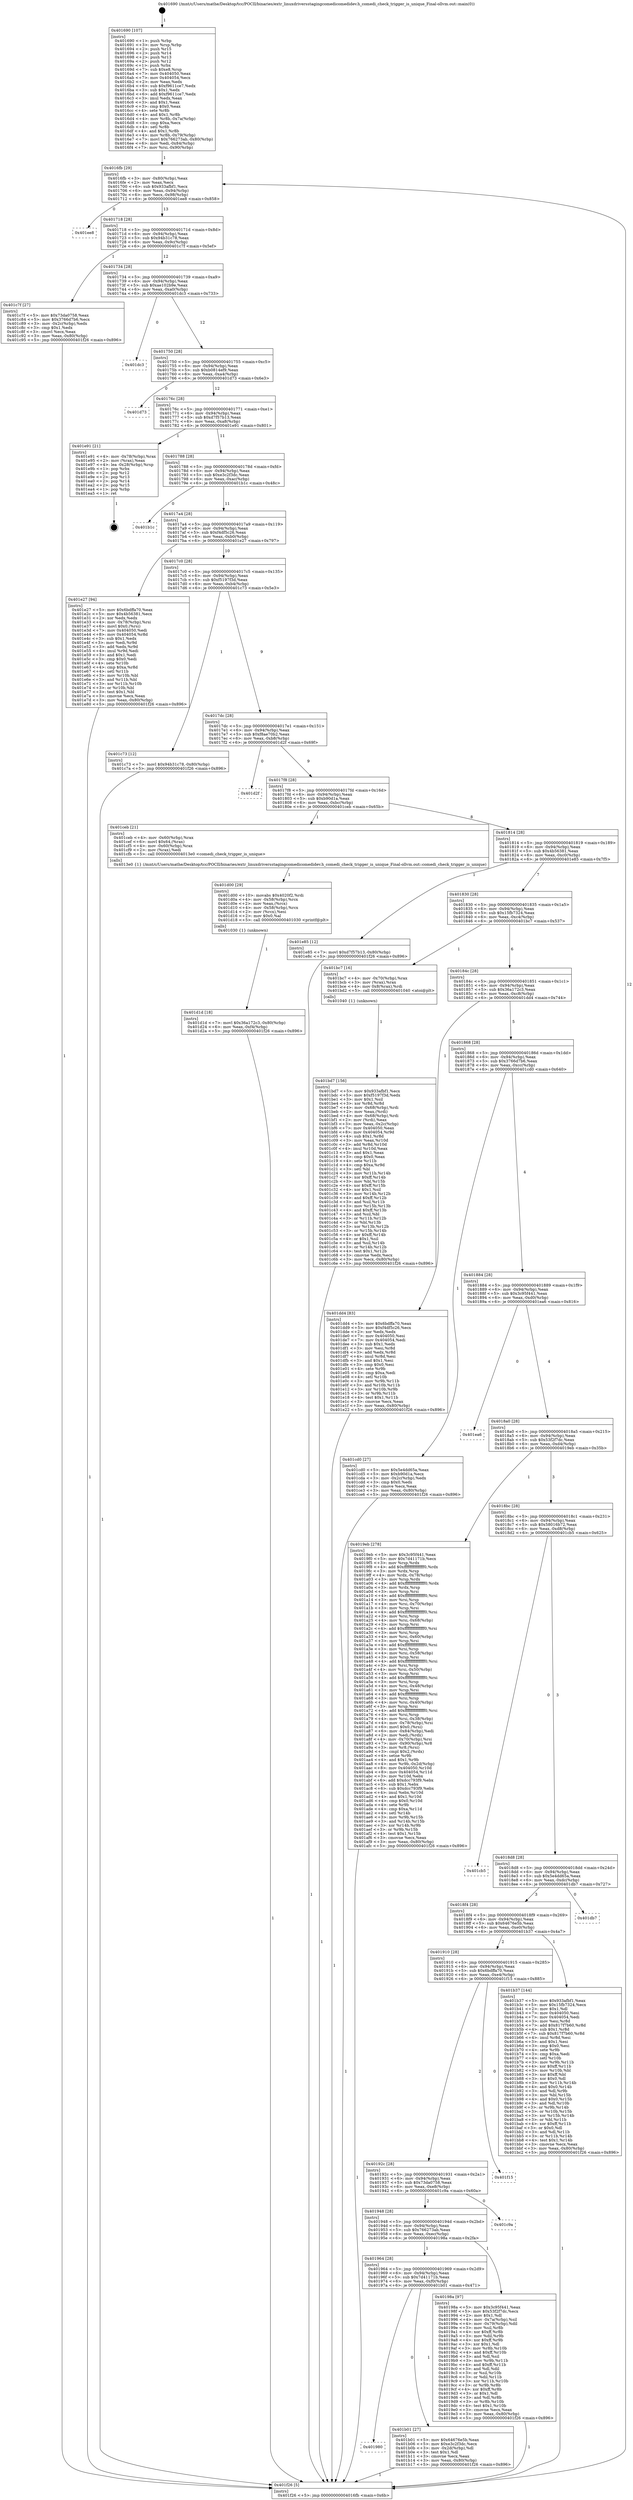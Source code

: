 digraph "0x401690" {
  label = "0x401690 (/mnt/c/Users/mathe/Desktop/tcc/POCII/binaries/extr_linuxdriversstagingcomedicomedidev.h_comedi_check_trigger_is_unique_Final-ollvm.out::main(0))"
  labelloc = "t"
  node[shape=record]

  Entry [label="",width=0.3,height=0.3,shape=circle,fillcolor=black,style=filled]
  "0x4016fb" [label="{
     0x4016fb [29]\l
     | [instrs]\l
     &nbsp;&nbsp;0x4016fb \<+3\>: mov -0x80(%rbp),%eax\l
     &nbsp;&nbsp;0x4016fe \<+2\>: mov %eax,%ecx\l
     &nbsp;&nbsp;0x401700 \<+6\>: sub $0x933afbf1,%ecx\l
     &nbsp;&nbsp;0x401706 \<+6\>: mov %eax,-0x94(%rbp)\l
     &nbsp;&nbsp;0x40170c \<+6\>: mov %ecx,-0x98(%rbp)\l
     &nbsp;&nbsp;0x401712 \<+6\>: je 0000000000401ee8 \<main+0x858\>\l
  }"]
  "0x401ee8" [label="{
     0x401ee8\l
  }", style=dashed]
  "0x401718" [label="{
     0x401718 [28]\l
     | [instrs]\l
     &nbsp;&nbsp;0x401718 \<+5\>: jmp 000000000040171d \<main+0x8d\>\l
     &nbsp;&nbsp;0x40171d \<+6\>: mov -0x94(%rbp),%eax\l
     &nbsp;&nbsp;0x401723 \<+5\>: sub $0x94b31c78,%eax\l
     &nbsp;&nbsp;0x401728 \<+6\>: mov %eax,-0x9c(%rbp)\l
     &nbsp;&nbsp;0x40172e \<+6\>: je 0000000000401c7f \<main+0x5ef\>\l
  }"]
  Exit [label="",width=0.3,height=0.3,shape=circle,fillcolor=black,style=filled,peripheries=2]
  "0x401c7f" [label="{
     0x401c7f [27]\l
     | [instrs]\l
     &nbsp;&nbsp;0x401c7f \<+5\>: mov $0x73da0758,%eax\l
     &nbsp;&nbsp;0x401c84 \<+5\>: mov $0x3766d7b6,%ecx\l
     &nbsp;&nbsp;0x401c89 \<+3\>: mov -0x2c(%rbp),%edx\l
     &nbsp;&nbsp;0x401c8c \<+3\>: cmp $0x1,%edx\l
     &nbsp;&nbsp;0x401c8f \<+3\>: cmovl %ecx,%eax\l
     &nbsp;&nbsp;0x401c92 \<+3\>: mov %eax,-0x80(%rbp)\l
     &nbsp;&nbsp;0x401c95 \<+5\>: jmp 0000000000401f26 \<main+0x896\>\l
  }"]
  "0x401734" [label="{
     0x401734 [28]\l
     | [instrs]\l
     &nbsp;&nbsp;0x401734 \<+5\>: jmp 0000000000401739 \<main+0xa9\>\l
     &nbsp;&nbsp;0x401739 \<+6\>: mov -0x94(%rbp),%eax\l
     &nbsp;&nbsp;0x40173f \<+5\>: sub $0xae102b9e,%eax\l
     &nbsp;&nbsp;0x401744 \<+6\>: mov %eax,-0xa0(%rbp)\l
     &nbsp;&nbsp;0x40174a \<+6\>: je 0000000000401dc3 \<main+0x733\>\l
  }"]
  "0x401d1d" [label="{
     0x401d1d [18]\l
     | [instrs]\l
     &nbsp;&nbsp;0x401d1d \<+7\>: movl $0x36a172c3,-0x80(%rbp)\l
     &nbsp;&nbsp;0x401d24 \<+6\>: mov %eax,-0xf4(%rbp)\l
     &nbsp;&nbsp;0x401d2a \<+5\>: jmp 0000000000401f26 \<main+0x896\>\l
  }"]
  "0x401dc3" [label="{
     0x401dc3\l
  }", style=dashed]
  "0x401750" [label="{
     0x401750 [28]\l
     | [instrs]\l
     &nbsp;&nbsp;0x401750 \<+5\>: jmp 0000000000401755 \<main+0xc5\>\l
     &nbsp;&nbsp;0x401755 \<+6\>: mov -0x94(%rbp),%eax\l
     &nbsp;&nbsp;0x40175b \<+5\>: sub $0xb0814ef9,%eax\l
     &nbsp;&nbsp;0x401760 \<+6\>: mov %eax,-0xa4(%rbp)\l
     &nbsp;&nbsp;0x401766 \<+6\>: je 0000000000401d73 \<main+0x6e3\>\l
  }"]
  "0x401d00" [label="{
     0x401d00 [29]\l
     | [instrs]\l
     &nbsp;&nbsp;0x401d00 \<+10\>: movabs $0x4020f2,%rdi\l
     &nbsp;&nbsp;0x401d0a \<+4\>: mov -0x58(%rbp),%rcx\l
     &nbsp;&nbsp;0x401d0e \<+2\>: mov %eax,(%rcx)\l
     &nbsp;&nbsp;0x401d10 \<+4\>: mov -0x58(%rbp),%rcx\l
     &nbsp;&nbsp;0x401d14 \<+2\>: mov (%rcx),%esi\l
     &nbsp;&nbsp;0x401d16 \<+2\>: mov $0x0,%al\l
     &nbsp;&nbsp;0x401d18 \<+5\>: call 0000000000401030 \<printf@plt\>\l
     | [calls]\l
     &nbsp;&nbsp;0x401030 \{1\} (unknown)\l
  }"]
  "0x401d73" [label="{
     0x401d73\l
  }", style=dashed]
  "0x40176c" [label="{
     0x40176c [28]\l
     | [instrs]\l
     &nbsp;&nbsp;0x40176c \<+5\>: jmp 0000000000401771 \<main+0xe1\>\l
     &nbsp;&nbsp;0x401771 \<+6\>: mov -0x94(%rbp),%eax\l
     &nbsp;&nbsp;0x401777 \<+5\>: sub $0xd7f57b13,%eax\l
     &nbsp;&nbsp;0x40177c \<+6\>: mov %eax,-0xa8(%rbp)\l
     &nbsp;&nbsp;0x401782 \<+6\>: je 0000000000401e91 \<main+0x801\>\l
  }"]
  "0x401bd7" [label="{
     0x401bd7 [156]\l
     | [instrs]\l
     &nbsp;&nbsp;0x401bd7 \<+5\>: mov $0x933afbf1,%ecx\l
     &nbsp;&nbsp;0x401bdc \<+5\>: mov $0xf5197f3d,%edx\l
     &nbsp;&nbsp;0x401be1 \<+3\>: mov $0x1,%sil\l
     &nbsp;&nbsp;0x401be4 \<+3\>: xor %r8d,%r8d\l
     &nbsp;&nbsp;0x401be7 \<+4\>: mov -0x68(%rbp),%rdi\l
     &nbsp;&nbsp;0x401beb \<+2\>: mov %eax,(%rdi)\l
     &nbsp;&nbsp;0x401bed \<+4\>: mov -0x68(%rbp),%rdi\l
     &nbsp;&nbsp;0x401bf1 \<+2\>: mov (%rdi),%eax\l
     &nbsp;&nbsp;0x401bf3 \<+3\>: mov %eax,-0x2c(%rbp)\l
     &nbsp;&nbsp;0x401bf6 \<+7\>: mov 0x404050,%eax\l
     &nbsp;&nbsp;0x401bfd \<+8\>: mov 0x404054,%r9d\l
     &nbsp;&nbsp;0x401c05 \<+4\>: sub $0x1,%r8d\l
     &nbsp;&nbsp;0x401c09 \<+3\>: mov %eax,%r10d\l
     &nbsp;&nbsp;0x401c0c \<+3\>: add %r8d,%r10d\l
     &nbsp;&nbsp;0x401c0f \<+4\>: imul %r10d,%eax\l
     &nbsp;&nbsp;0x401c13 \<+3\>: and $0x1,%eax\l
     &nbsp;&nbsp;0x401c16 \<+3\>: cmp $0x0,%eax\l
     &nbsp;&nbsp;0x401c19 \<+4\>: sete %r11b\l
     &nbsp;&nbsp;0x401c1d \<+4\>: cmp $0xa,%r9d\l
     &nbsp;&nbsp;0x401c21 \<+3\>: setl %bl\l
     &nbsp;&nbsp;0x401c24 \<+3\>: mov %r11b,%r14b\l
     &nbsp;&nbsp;0x401c27 \<+4\>: xor $0xff,%r14b\l
     &nbsp;&nbsp;0x401c2b \<+3\>: mov %bl,%r15b\l
     &nbsp;&nbsp;0x401c2e \<+4\>: xor $0xff,%r15b\l
     &nbsp;&nbsp;0x401c32 \<+4\>: xor $0x1,%sil\l
     &nbsp;&nbsp;0x401c36 \<+3\>: mov %r14b,%r12b\l
     &nbsp;&nbsp;0x401c39 \<+4\>: and $0xff,%r12b\l
     &nbsp;&nbsp;0x401c3d \<+3\>: and %sil,%r11b\l
     &nbsp;&nbsp;0x401c40 \<+3\>: mov %r15b,%r13b\l
     &nbsp;&nbsp;0x401c43 \<+4\>: and $0xff,%r13b\l
     &nbsp;&nbsp;0x401c47 \<+3\>: and %sil,%bl\l
     &nbsp;&nbsp;0x401c4a \<+3\>: or %r11b,%r12b\l
     &nbsp;&nbsp;0x401c4d \<+3\>: or %bl,%r13b\l
     &nbsp;&nbsp;0x401c50 \<+3\>: xor %r13b,%r12b\l
     &nbsp;&nbsp;0x401c53 \<+3\>: or %r15b,%r14b\l
     &nbsp;&nbsp;0x401c56 \<+4\>: xor $0xff,%r14b\l
     &nbsp;&nbsp;0x401c5a \<+4\>: or $0x1,%sil\l
     &nbsp;&nbsp;0x401c5e \<+3\>: and %sil,%r14b\l
     &nbsp;&nbsp;0x401c61 \<+3\>: or %r14b,%r12b\l
     &nbsp;&nbsp;0x401c64 \<+4\>: test $0x1,%r12b\l
     &nbsp;&nbsp;0x401c68 \<+3\>: cmovne %edx,%ecx\l
     &nbsp;&nbsp;0x401c6b \<+3\>: mov %ecx,-0x80(%rbp)\l
     &nbsp;&nbsp;0x401c6e \<+5\>: jmp 0000000000401f26 \<main+0x896\>\l
  }"]
  "0x401e91" [label="{
     0x401e91 [21]\l
     | [instrs]\l
     &nbsp;&nbsp;0x401e91 \<+4\>: mov -0x78(%rbp),%rax\l
     &nbsp;&nbsp;0x401e95 \<+2\>: mov (%rax),%eax\l
     &nbsp;&nbsp;0x401e97 \<+4\>: lea -0x28(%rbp),%rsp\l
     &nbsp;&nbsp;0x401e9b \<+1\>: pop %rbx\l
     &nbsp;&nbsp;0x401e9c \<+2\>: pop %r12\l
     &nbsp;&nbsp;0x401e9e \<+2\>: pop %r13\l
     &nbsp;&nbsp;0x401ea0 \<+2\>: pop %r14\l
     &nbsp;&nbsp;0x401ea2 \<+2\>: pop %r15\l
     &nbsp;&nbsp;0x401ea4 \<+1\>: pop %rbp\l
     &nbsp;&nbsp;0x401ea5 \<+1\>: ret\l
  }"]
  "0x401788" [label="{
     0x401788 [28]\l
     | [instrs]\l
     &nbsp;&nbsp;0x401788 \<+5\>: jmp 000000000040178d \<main+0xfd\>\l
     &nbsp;&nbsp;0x40178d \<+6\>: mov -0x94(%rbp),%eax\l
     &nbsp;&nbsp;0x401793 \<+5\>: sub $0xe3c2f3dc,%eax\l
     &nbsp;&nbsp;0x401798 \<+6\>: mov %eax,-0xac(%rbp)\l
     &nbsp;&nbsp;0x40179e \<+6\>: je 0000000000401b1c \<main+0x48c\>\l
  }"]
  "0x401980" [label="{
     0x401980\l
  }", style=dashed]
  "0x401b1c" [label="{
     0x401b1c\l
  }", style=dashed]
  "0x4017a4" [label="{
     0x4017a4 [28]\l
     | [instrs]\l
     &nbsp;&nbsp;0x4017a4 \<+5\>: jmp 00000000004017a9 \<main+0x119\>\l
     &nbsp;&nbsp;0x4017a9 \<+6\>: mov -0x94(%rbp),%eax\l
     &nbsp;&nbsp;0x4017af \<+5\>: sub $0xf4df5c26,%eax\l
     &nbsp;&nbsp;0x4017b4 \<+6\>: mov %eax,-0xb0(%rbp)\l
     &nbsp;&nbsp;0x4017ba \<+6\>: je 0000000000401e27 \<main+0x797\>\l
  }"]
  "0x401b01" [label="{
     0x401b01 [27]\l
     | [instrs]\l
     &nbsp;&nbsp;0x401b01 \<+5\>: mov $0x64676e5b,%eax\l
     &nbsp;&nbsp;0x401b06 \<+5\>: mov $0xe3c2f3dc,%ecx\l
     &nbsp;&nbsp;0x401b0b \<+3\>: mov -0x2d(%rbp),%dl\l
     &nbsp;&nbsp;0x401b0e \<+3\>: test $0x1,%dl\l
     &nbsp;&nbsp;0x401b11 \<+3\>: cmovne %ecx,%eax\l
     &nbsp;&nbsp;0x401b14 \<+3\>: mov %eax,-0x80(%rbp)\l
     &nbsp;&nbsp;0x401b17 \<+5\>: jmp 0000000000401f26 \<main+0x896\>\l
  }"]
  "0x401e27" [label="{
     0x401e27 [94]\l
     | [instrs]\l
     &nbsp;&nbsp;0x401e27 \<+5\>: mov $0x6bdffa70,%eax\l
     &nbsp;&nbsp;0x401e2c \<+5\>: mov $0x4b56381,%ecx\l
     &nbsp;&nbsp;0x401e31 \<+2\>: xor %edx,%edx\l
     &nbsp;&nbsp;0x401e33 \<+4\>: mov -0x78(%rbp),%rsi\l
     &nbsp;&nbsp;0x401e37 \<+6\>: movl $0x0,(%rsi)\l
     &nbsp;&nbsp;0x401e3d \<+7\>: mov 0x404050,%edi\l
     &nbsp;&nbsp;0x401e44 \<+8\>: mov 0x404054,%r8d\l
     &nbsp;&nbsp;0x401e4c \<+3\>: sub $0x1,%edx\l
     &nbsp;&nbsp;0x401e4f \<+3\>: mov %edi,%r9d\l
     &nbsp;&nbsp;0x401e52 \<+3\>: add %edx,%r9d\l
     &nbsp;&nbsp;0x401e55 \<+4\>: imul %r9d,%edi\l
     &nbsp;&nbsp;0x401e59 \<+3\>: and $0x1,%edi\l
     &nbsp;&nbsp;0x401e5c \<+3\>: cmp $0x0,%edi\l
     &nbsp;&nbsp;0x401e5f \<+4\>: sete %r10b\l
     &nbsp;&nbsp;0x401e63 \<+4\>: cmp $0xa,%r8d\l
     &nbsp;&nbsp;0x401e67 \<+4\>: setl %r11b\l
     &nbsp;&nbsp;0x401e6b \<+3\>: mov %r10b,%bl\l
     &nbsp;&nbsp;0x401e6e \<+3\>: and %r11b,%bl\l
     &nbsp;&nbsp;0x401e71 \<+3\>: xor %r11b,%r10b\l
     &nbsp;&nbsp;0x401e74 \<+3\>: or %r10b,%bl\l
     &nbsp;&nbsp;0x401e77 \<+3\>: test $0x1,%bl\l
     &nbsp;&nbsp;0x401e7a \<+3\>: cmovne %ecx,%eax\l
     &nbsp;&nbsp;0x401e7d \<+3\>: mov %eax,-0x80(%rbp)\l
     &nbsp;&nbsp;0x401e80 \<+5\>: jmp 0000000000401f26 \<main+0x896\>\l
  }"]
  "0x4017c0" [label="{
     0x4017c0 [28]\l
     | [instrs]\l
     &nbsp;&nbsp;0x4017c0 \<+5\>: jmp 00000000004017c5 \<main+0x135\>\l
     &nbsp;&nbsp;0x4017c5 \<+6\>: mov -0x94(%rbp),%eax\l
     &nbsp;&nbsp;0x4017cb \<+5\>: sub $0xf5197f3d,%eax\l
     &nbsp;&nbsp;0x4017d0 \<+6\>: mov %eax,-0xb4(%rbp)\l
     &nbsp;&nbsp;0x4017d6 \<+6\>: je 0000000000401c73 \<main+0x5e3\>\l
  }"]
  "0x401690" [label="{
     0x401690 [107]\l
     | [instrs]\l
     &nbsp;&nbsp;0x401690 \<+1\>: push %rbp\l
     &nbsp;&nbsp;0x401691 \<+3\>: mov %rsp,%rbp\l
     &nbsp;&nbsp;0x401694 \<+2\>: push %r15\l
     &nbsp;&nbsp;0x401696 \<+2\>: push %r14\l
     &nbsp;&nbsp;0x401698 \<+2\>: push %r13\l
     &nbsp;&nbsp;0x40169a \<+2\>: push %r12\l
     &nbsp;&nbsp;0x40169c \<+1\>: push %rbx\l
     &nbsp;&nbsp;0x40169d \<+7\>: sub $0xe8,%rsp\l
     &nbsp;&nbsp;0x4016a4 \<+7\>: mov 0x404050,%eax\l
     &nbsp;&nbsp;0x4016ab \<+7\>: mov 0x404054,%ecx\l
     &nbsp;&nbsp;0x4016b2 \<+2\>: mov %eax,%edx\l
     &nbsp;&nbsp;0x4016b4 \<+6\>: sub $0xf9611ce7,%edx\l
     &nbsp;&nbsp;0x4016ba \<+3\>: sub $0x1,%edx\l
     &nbsp;&nbsp;0x4016bd \<+6\>: add $0xf9611ce7,%edx\l
     &nbsp;&nbsp;0x4016c3 \<+3\>: imul %edx,%eax\l
     &nbsp;&nbsp;0x4016c6 \<+3\>: and $0x1,%eax\l
     &nbsp;&nbsp;0x4016c9 \<+3\>: cmp $0x0,%eax\l
     &nbsp;&nbsp;0x4016cc \<+4\>: sete %r8b\l
     &nbsp;&nbsp;0x4016d0 \<+4\>: and $0x1,%r8b\l
     &nbsp;&nbsp;0x4016d4 \<+4\>: mov %r8b,-0x7a(%rbp)\l
     &nbsp;&nbsp;0x4016d8 \<+3\>: cmp $0xa,%ecx\l
     &nbsp;&nbsp;0x4016db \<+4\>: setl %r8b\l
     &nbsp;&nbsp;0x4016df \<+4\>: and $0x1,%r8b\l
     &nbsp;&nbsp;0x4016e3 \<+4\>: mov %r8b,-0x79(%rbp)\l
     &nbsp;&nbsp;0x4016e7 \<+7\>: movl $0x766273ab,-0x80(%rbp)\l
     &nbsp;&nbsp;0x4016ee \<+6\>: mov %edi,-0x84(%rbp)\l
     &nbsp;&nbsp;0x4016f4 \<+7\>: mov %rsi,-0x90(%rbp)\l
  }"]
  "0x401c73" [label="{
     0x401c73 [12]\l
     | [instrs]\l
     &nbsp;&nbsp;0x401c73 \<+7\>: movl $0x94b31c78,-0x80(%rbp)\l
     &nbsp;&nbsp;0x401c7a \<+5\>: jmp 0000000000401f26 \<main+0x896\>\l
  }"]
  "0x4017dc" [label="{
     0x4017dc [28]\l
     | [instrs]\l
     &nbsp;&nbsp;0x4017dc \<+5\>: jmp 00000000004017e1 \<main+0x151\>\l
     &nbsp;&nbsp;0x4017e1 \<+6\>: mov -0x94(%rbp),%eax\l
     &nbsp;&nbsp;0x4017e7 \<+5\>: sub $0xf8ae70b2,%eax\l
     &nbsp;&nbsp;0x4017ec \<+6\>: mov %eax,-0xb8(%rbp)\l
     &nbsp;&nbsp;0x4017f2 \<+6\>: je 0000000000401d2f \<main+0x69f\>\l
  }"]
  "0x401f26" [label="{
     0x401f26 [5]\l
     | [instrs]\l
     &nbsp;&nbsp;0x401f26 \<+5\>: jmp 00000000004016fb \<main+0x6b\>\l
  }"]
  "0x401d2f" [label="{
     0x401d2f\l
  }", style=dashed]
  "0x4017f8" [label="{
     0x4017f8 [28]\l
     | [instrs]\l
     &nbsp;&nbsp;0x4017f8 \<+5\>: jmp 00000000004017fd \<main+0x16d\>\l
     &nbsp;&nbsp;0x4017fd \<+6\>: mov -0x94(%rbp),%eax\l
     &nbsp;&nbsp;0x401803 \<+5\>: sub $0xb90d1a,%eax\l
     &nbsp;&nbsp;0x401808 \<+6\>: mov %eax,-0xbc(%rbp)\l
     &nbsp;&nbsp;0x40180e \<+6\>: je 0000000000401ceb \<main+0x65b\>\l
  }"]
  "0x401964" [label="{
     0x401964 [28]\l
     | [instrs]\l
     &nbsp;&nbsp;0x401964 \<+5\>: jmp 0000000000401969 \<main+0x2d9\>\l
     &nbsp;&nbsp;0x401969 \<+6\>: mov -0x94(%rbp),%eax\l
     &nbsp;&nbsp;0x40196f \<+5\>: sub $0x7d41171b,%eax\l
     &nbsp;&nbsp;0x401974 \<+6\>: mov %eax,-0xf0(%rbp)\l
     &nbsp;&nbsp;0x40197a \<+6\>: je 0000000000401b01 \<main+0x471\>\l
  }"]
  "0x401ceb" [label="{
     0x401ceb [21]\l
     | [instrs]\l
     &nbsp;&nbsp;0x401ceb \<+4\>: mov -0x60(%rbp),%rax\l
     &nbsp;&nbsp;0x401cef \<+6\>: movl $0x64,(%rax)\l
     &nbsp;&nbsp;0x401cf5 \<+4\>: mov -0x60(%rbp),%rax\l
     &nbsp;&nbsp;0x401cf9 \<+2\>: mov (%rax),%edi\l
     &nbsp;&nbsp;0x401cfb \<+5\>: call 00000000004013e0 \<comedi_check_trigger_is_unique\>\l
     | [calls]\l
     &nbsp;&nbsp;0x4013e0 \{1\} (/mnt/c/Users/mathe/Desktop/tcc/POCII/binaries/extr_linuxdriversstagingcomedicomedidev.h_comedi_check_trigger_is_unique_Final-ollvm.out::comedi_check_trigger_is_unique)\l
  }"]
  "0x401814" [label="{
     0x401814 [28]\l
     | [instrs]\l
     &nbsp;&nbsp;0x401814 \<+5\>: jmp 0000000000401819 \<main+0x189\>\l
     &nbsp;&nbsp;0x401819 \<+6\>: mov -0x94(%rbp),%eax\l
     &nbsp;&nbsp;0x40181f \<+5\>: sub $0x4b56381,%eax\l
     &nbsp;&nbsp;0x401824 \<+6\>: mov %eax,-0xc0(%rbp)\l
     &nbsp;&nbsp;0x40182a \<+6\>: je 0000000000401e85 \<main+0x7f5\>\l
  }"]
  "0x40198a" [label="{
     0x40198a [97]\l
     | [instrs]\l
     &nbsp;&nbsp;0x40198a \<+5\>: mov $0x3c95f441,%eax\l
     &nbsp;&nbsp;0x40198f \<+5\>: mov $0x53f2f7dc,%ecx\l
     &nbsp;&nbsp;0x401994 \<+2\>: mov $0x1,%dl\l
     &nbsp;&nbsp;0x401996 \<+4\>: mov -0x7a(%rbp),%sil\l
     &nbsp;&nbsp;0x40199a \<+4\>: mov -0x79(%rbp),%dil\l
     &nbsp;&nbsp;0x40199e \<+3\>: mov %sil,%r8b\l
     &nbsp;&nbsp;0x4019a1 \<+4\>: xor $0xff,%r8b\l
     &nbsp;&nbsp;0x4019a5 \<+3\>: mov %dil,%r9b\l
     &nbsp;&nbsp;0x4019a8 \<+4\>: xor $0xff,%r9b\l
     &nbsp;&nbsp;0x4019ac \<+3\>: xor $0x1,%dl\l
     &nbsp;&nbsp;0x4019af \<+3\>: mov %r8b,%r10b\l
     &nbsp;&nbsp;0x4019b2 \<+4\>: and $0xff,%r10b\l
     &nbsp;&nbsp;0x4019b6 \<+3\>: and %dl,%sil\l
     &nbsp;&nbsp;0x4019b9 \<+3\>: mov %r9b,%r11b\l
     &nbsp;&nbsp;0x4019bc \<+4\>: and $0xff,%r11b\l
     &nbsp;&nbsp;0x4019c0 \<+3\>: and %dl,%dil\l
     &nbsp;&nbsp;0x4019c3 \<+3\>: or %sil,%r10b\l
     &nbsp;&nbsp;0x4019c6 \<+3\>: or %dil,%r11b\l
     &nbsp;&nbsp;0x4019c9 \<+3\>: xor %r11b,%r10b\l
     &nbsp;&nbsp;0x4019cc \<+3\>: or %r9b,%r8b\l
     &nbsp;&nbsp;0x4019cf \<+4\>: xor $0xff,%r8b\l
     &nbsp;&nbsp;0x4019d3 \<+3\>: or $0x1,%dl\l
     &nbsp;&nbsp;0x4019d6 \<+3\>: and %dl,%r8b\l
     &nbsp;&nbsp;0x4019d9 \<+3\>: or %r8b,%r10b\l
     &nbsp;&nbsp;0x4019dc \<+4\>: test $0x1,%r10b\l
     &nbsp;&nbsp;0x4019e0 \<+3\>: cmovne %ecx,%eax\l
     &nbsp;&nbsp;0x4019e3 \<+3\>: mov %eax,-0x80(%rbp)\l
     &nbsp;&nbsp;0x4019e6 \<+5\>: jmp 0000000000401f26 \<main+0x896\>\l
  }"]
  "0x401e85" [label="{
     0x401e85 [12]\l
     | [instrs]\l
     &nbsp;&nbsp;0x401e85 \<+7\>: movl $0xd7f57b13,-0x80(%rbp)\l
     &nbsp;&nbsp;0x401e8c \<+5\>: jmp 0000000000401f26 \<main+0x896\>\l
  }"]
  "0x401830" [label="{
     0x401830 [28]\l
     | [instrs]\l
     &nbsp;&nbsp;0x401830 \<+5\>: jmp 0000000000401835 \<main+0x1a5\>\l
     &nbsp;&nbsp;0x401835 \<+6\>: mov -0x94(%rbp),%eax\l
     &nbsp;&nbsp;0x40183b \<+5\>: sub $0x15fb7324,%eax\l
     &nbsp;&nbsp;0x401840 \<+6\>: mov %eax,-0xc4(%rbp)\l
     &nbsp;&nbsp;0x401846 \<+6\>: je 0000000000401bc7 \<main+0x537\>\l
  }"]
  "0x401948" [label="{
     0x401948 [28]\l
     | [instrs]\l
     &nbsp;&nbsp;0x401948 \<+5\>: jmp 000000000040194d \<main+0x2bd\>\l
     &nbsp;&nbsp;0x40194d \<+6\>: mov -0x94(%rbp),%eax\l
     &nbsp;&nbsp;0x401953 \<+5\>: sub $0x766273ab,%eax\l
     &nbsp;&nbsp;0x401958 \<+6\>: mov %eax,-0xec(%rbp)\l
     &nbsp;&nbsp;0x40195e \<+6\>: je 000000000040198a \<main+0x2fa\>\l
  }"]
  "0x401bc7" [label="{
     0x401bc7 [16]\l
     | [instrs]\l
     &nbsp;&nbsp;0x401bc7 \<+4\>: mov -0x70(%rbp),%rax\l
     &nbsp;&nbsp;0x401bcb \<+3\>: mov (%rax),%rax\l
     &nbsp;&nbsp;0x401bce \<+4\>: mov 0x8(%rax),%rdi\l
     &nbsp;&nbsp;0x401bd2 \<+5\>: call 0000000000401040 \<atoi@plt\>\l
     | [calls]\l
     &nbsp;&nbsp;0x401040 \{1\} (unknown)\l
  }"]
  "0x40184c" [label="{
     0x40184c [28]\l
     | [instrs]\l
     &nbsp;&nbsp;0x40184c \<+5\>: jmp 0000000000401851 \<main+0x1c1\>\l
     &nbsp;&nbsp;0x401851 \<+6\>: mov -0x94(%rbp),%eax\l
     &nbsp;&nbsp;0x401857 \<+5\>: sub $0x36a172c3,%eax\l
     &nbsp;&nbsp;0x40185c \<+6\>: mov %eax,-0xc8(%rbp)\l
     &nbsp;&nbsp;0x401862 \<+6\>: je 0000000000401dd4 \<main+0x744\>\l
  }"]
  "0x401c9a" [label="{
     0x401c9a\l
  }", style=dashed]
  "0x401dd4" [label="{
     0x401dd4 [83]\l
     | [instrs]\l
     &nbsp;&nbsp;0x401dd4 \<+5\>: mov $0x6bdffa70,%eax\l
     &nbsp;&nbsp;0x401dd9 \<+5\>: mov $0xf4df5c26,%ecx\l
     &nbsp;&nbsp;0x401dde \<+2\>: xor %edx,%edx\l
     &nbsp;&nbsp;0x401de0 \<+7\>: mov 0x404050,%esi\l
     &nbsp;&nbsp;0x401de7 \<+7\>: mov 0x404054,%edi\l
     &nbsp;&nbsp;0x401dee \<+3\>: sub $0x1,%edx\l
     &nbsp;&nbsp;0x401df1 \<+3\>: mov %esi,%r8d\l
     &nbsp;&nbsp;0x401df4 \<+3\>: add %edx,%r8d\l
     &nbsp;&nbsp;0x401df7 \<+4\>: imul %r8d,%esi\l
     &nbsp;&nbsp;0x401dfb \<+3\>: and $0x1,%esi\l
     &nbsp;&nbsp;0x401dfe \<+3\>: cmp $0x0,%esi\l
     &nbsp;&nbsp;0x401e01 \<+4\>: sete %r9b\l
     &nbsp;&nbsp;0x401e05 \<+3\>: cmp $0xa,%edi\l
     &nbsp;&nbsp;0x401e08 \<+4\>: setl %r10b\l
     &nbsp;&nbsp;0x401e0c \<+3\>: mov %r9b,%r11b\l
     &nbsp;&nbsp;0x401e0f \<+3\>: and %r10b,%r11b\l
     &nbsp;&nbsp;0x401e12 \<+3\>: xor %r10b,%r9b\l
     &nbsp;&nbsp;0x401e15 \<+3\>: or %r9b,%r11b\l
     &nbsp;&nbsp;0x401e18 \<+4\>: test $0x1,%r11b\l
     &nbsp;&nbsp;0x401e1c \<+3\>: cmovne %ecx,%eax\l
     &nbsp;&nbsp;0x401e1f \<+3\>: mov %eax,-0x80(%rbp)\l
     &nbsp;&nbsp;0x401e22 \<+5\>: jmp 0000000000401f26 \<main+0x896\>\l
  }"]
  "0x401868" [label="{
     0x401868 [28]\l
     | [instrs]\l
     &nbsp;&nbsp;0x401868 \<+5\>: jmp 000000000040186d \<main+0x1dd\>\l
     &nbsp;&nbsp;0x40186d \<+6\>: mov -0x94(%rbp),%eax\l
     &nbsp;&nbsp;0x401873 \<+5\>: sub $0x3766d7b6,%eax\l
     &nbsp;&nbsp;0x401878 \<+6\>: mov %eax,-0xcc(%rbp)\l
     &nbsp;&nbsp;0x40187e \<+6\>: je 0000000000401cd0 \<main+0x640\>\l
  }"]
  "0x40192c" [label="{
     0x40192c [28]\l
     | [instrs]\l
     &nbsp;&nbsp;0x40192c \<+5\>: jmp 0000000000401931 \<main+0x2a1\>\l
     &nbsp;&nbsp;0x401931 \<+6\>: mov -0x94(%rbp),%eax\l
     &nbsp;&nbsp;0x401937 \<+5\>: sub $0x73da0758,%eax\l
     &nbsp;&nbsp;0x40193c \<+6\>: mov %eax,-0xe8(%rbp)\l
     &nbsp;&nbsp;0x401942 \<+6\>: je 0000000000401c9a \<main+0x60a\>\l
  }"]
  "0x401cd0" [label="{
     0x401cd0 [27]\l
     | [instrs]\l
     &nbsp;&nbsp;0x401cd0 \<+5\>: mov $0x5e4dd65a,%eax\l
     &nbsp;&nbsp;0x401cd5 \<+5\>: mov $0xb90d1a,%ecx\l
     &nbsp;&nbsp;0x401cda \<+3\>: mov -0x2c(%rbp),%edx\l
     &nbsp;&nbsp;0x401cdd \<+3\>: cmp $0x0,%edx\l
     &nbsp;&nbsp;0x401ce0 \<+3\>: cmove %ecx,%eax\l
     &nbsp;&nbsp;0x401ce3 \<+3\>: mov %eax,-0x80(%rbp)\l
     &nbsp;&nbsp;0x401ce6 \<+5\>: jmp 0000000000401f26 \<main+0x896\>\l
  }"]
  "0x401884" [label="{
     0x401884 [28]\l
     | [instrs]\l
     &nbsp;&nbsp;0x401884 \<+5\>: jmp 0000000000401889 \<main+0x1f9\>\l
     &nbsp;&nbsp;0x401889 \<+6\>: mov -0x94(%rbp),%eax\l
     &nbsp;&nbsp;0x40188f \<+5\>: sub $0x3c95f441,%eax\l
     &nbsp;&nbsp;0x401894 \<+6\>: mov %eax,-0xd0(%rbp)\l
     &nbsp;&nbsp;0x40189a \<+6\>: je 0000000000401ea6 \<main+0x816\>\l
  }"]
  "0x401f15" [label="{
     0x401f15\l
  }", style=dashed]
  "0x401ea6" [label="{
     0x401ea6\l
  }", style=dashed]
  "0x4018a0" [label="{
     0x4018a0 [28]\l
     | [instrs]\l
     &nbsp;&nbsp;0x4018a0 \<+5\>: jmp 00000000004018a5 \<main+0x215\>\l
     &nbsp;&nbsp;0x4018a5 \<+6\>: mov -0x94(%rbp),%eax\l
     &nbsp;&nbsp;0x4018ab \<+5\>: sub $0x53f2f7dc,%eax\l
     &nbsp;&nbsp;0x4018b0 \<+6\>: mov %eax,-0xd4(%rbp)\l
     &nbsp;&nbsp;0x4018b6 \<+6\>: je 00000000004019eb \<main+0x35b\>\l
  }"]
  "0x401910" [label="{
     0x401910 [28]\l
     | [instrs]\l
     &nbsp;&nbsp;0x401910 \<+5\>: jmp 0000000000401915 \<main+0x285\>\l
     &nbsp;&nbsp;0x401915 \<+6\>: mov -0x94(%rbp),%eax\l
     &nbsp;&nbsp;0x40191b \<+5\>: sub $0x6bdffa70,%eax\l
     &nbsp;&nbsp;0x401920 \<+6\>: mov %eax,-0xe4(%rbp)\l
     &nbsp;&nbsp;0x401926 \<+6\>: je 0000000000401f15 \<main+0x885\>\l
  }"]
  "0x4019eb" [label="{
     0x4019eb [278]\l
     | [instrs]\l
     &nbsp;&nbsp;0x4019eb \<+5\>: mov $0x3c95f441,%eax\l
     &nbsp;&nbsp;0x4019f0 \<+5\>: mov $0x7d41171b,%ecx\l
     &nbsp;&nbsp;0x4019f5 \<+3\>: mov %rsp,%rdx\l
     &nbsp;&nbsp;0x4019f8 \<+4\>: add $0xfffffffffffffff0,%rdx\l
     &nbsp;&nbsp;0x4019fc \<+3\>: mov %rdx,%rsp\l
     &nbsp;&nbsp;0x4019ff \<+4\>: mov %rdx,-0x78(%rbp)\l
     &nbsp;&nbsp;0x401a03 \<+3\>: mov %rsp,%rdx\l
     &nbsp;&nbsp;0x401a06 \<+4\>: add $0xfffffffffffffff0,%rdx\l
     &nbsp;&nbsp;0x401a0a \<+3\>: mov %rdx,%rsp\l
     &nbsp;&nbsp;0x401a0d \<+3\>: mov %rsp,%rsi\l
     &nbsp;&nbsp;0x401a10 \<+4\>: add $0xfffffffffffffff0,%rsi\l
     &nbsp;&nbsp;0x401a14 \<+3\>: mov %rsi,%rsp\l
     &nbsp;&nbsp;0x401a17 \<+4\>: mov %rsi,-0x70(%rbp)\l
     &nbsp;&nbsp;0x401a1b \<+3\>: mov %rsp,%rsi\l
     &nbsp;&nbsp;0x401a1e \<+4\>: add $0xfffffffffffffff0,%rsi\l
     &nbsp;&nbsp;0x401a22 \<+3\>: mov %rsi,%rsp\l
     &nbsp;&nbsp;0x401a25 \<+4\>: mov %rsi,-0x68(%rbp)\l
     &nbsp;&nbsp;0x401a29 \<+3\>: mov %rsp,%rsi\l
     &nbsp;&nbsp;0x401a2c \<+4\>: add $0xfffffffffffffff0,%rsi\l
     &nbsp;&nbsp;0x401a30 \<+3\>: mov %rsi,%rsp\l
     &nbsp;&nbsp;0x401a33 \<+4\>: mov %rsi,-0x60(%rbp)\l
     &nbsp;&nbsp;0x401a37 \<+3\>: mov %rsp,%rsi\l
     &nbsp;&nbsp;0x401a3a \<+4\>: add $0xfffffffffffffff0,%rsi\l
     &nbsp;&nbsp;0x401a3e \<+3\>: mov %rsi,%rsp\l
     &nbsp;&nbsp;0x401a41 \<+4\>: mov %rsi,-0x58(%rbp)\l
     &nbsp;&nbsp;0x401a45 \<+3\>: mov %rsp,%rsi\l
     &nbsp;&nbsp;0x401a48 \<+4\>: add $0xfffffffffffffff0,%rsi\l
     &nbsp;&nbsp;0x401a4c \<+3\>: mov %rsi,%rsp\l
     &nbsp;&nbsp;0x401a4f \<+4\>: mov %rsi,-0x50(%rbp)\l
     &nbsp;&nbsp;0x401a53 \<+3\>: mov %rsp,%rsi\l
     &nbsp;&nbsp;0x401a56 \<+4\>: add $0xfffffffffffffff0,%rsi\l
     &nbsp;&nbsp;0x401a5a \<+3\>: mov %rsi,%rsp\l
     &nbsp;&nbsp;0x401a5d \<+4\>: mov %rsi,-0x48(%rbp)\l
     &nbsp;&nbsp;0x401a61 \<+3\>: mov %rsp,%rsi\l
     &nbsp;&nbsp;0x401a64 \<+4\>: add $0xfffffffffffffff0,%rsi\l
     &nbsp;&nbsp;0x401a68 \<+3\>: mov %rsi,%rsp\l
     &nbsp;&nbsp;0x401a6b \<+4\>: mov %rsi,-0x40(%rbp)\l
     &nbsp;&nbsp;0x401a6f \<+3\>: mov %rsp,%rsi\l
     &nbsp;&nbsp;0x401a72 \<+4\>: add $0xfffffffffffffff0,%rsi\l
     &nbsp;&nbsp;0x401a76 \<+3\>: mov %rsi,%rsp\l
     &nbsp;&nbsp;0x401a79 \<+4\>: mov %rsi,-0x38(%rbp)\l
     &nbsp;&nbsp;0x401a7d \<+4\>: mov -0x78(%rbp),%rsi\l
     &nbsp;&nbsp;0x401a81 \<+6\>: movl $0x0,(%rsi)\l
     &nbsp;&nbsp;0x401a87 \<+6\>: mov -0x84(%rbp),%edi\l
     &nbsp;&nbsp;0x401a8d \<+2\>: mov %edi,(%rdx)\l
     &nbsp;&nbsp;0x401a8f \<+4\>: mov -0x70(%rbp),%rsi\l
     &nbsp;&nbsp;0x401a93 \<+7\>: mov -0x90(%rbp),%r8\l
     &nbsp;&nbsp;0x401a9a \<+3\>: mov %r8,(%rsi)\l
     &nbsp;&nbsp;0x401a9d \<+3\>: cmpl $0x2,(%rdx)\l
     &nbsp;&nbsp;0x401aa0 \<+4\>: setne %r9b\l
     &nbsp;&nbsp;0x401aa4 \<+4\>: and $0x1,%r9b\l
     &nbsp;&nbsp;0x401aa8 \<+4\>: mov %r9b,-0x2d(%rbp)\l
     &nbsp;&nbsp;0x401aac \<+8\>: mov 0x404050,%r10d\l
     &nbsp;&nbsp;0x401ab4 \<+8\>: mov 0x404054,%r11d\l
     &nbsp;&nbsp;0x401abc \<+3\>: mov %r10d,%ebx\l
     &nbsp;&nbsp;0x401abf \<+6\>: add $0xdcc793f9,%ebx\l
     &nbsp;&nbsp;0x401ac5 \<+3\>: sub $0x1,%ebx\l
     &nbsp;&nbsp;0x401ac8 \<+6\>: sub $0xdcc793f9,%ebx\l
     &nbsp;&nbsp;0x401ace \<+4\>: imul %ebx,%r10d\l
     &nbsp;&nbsp;0x401ad2 \<+4\>: and $0x1,%r10d\l
     &nbsp;&nbsp;0x401ad6 \<+4\>: cmp $0x0,%r10d\l
     &nbsp;&nbsp;0x401ada \<+4\>: sete %r9b\l
     &nbsp;&nbsp;0x401ade \<+4\>: cmp $0xa,%r11d\l
     &nbsp;&nbsp;0x401ae2 \<+4\>: setl %r14b\l
     &nbsp;&nbsp;0x401ae6 \<+3\>: mov %r9b,%r15b\l
     &nbsp;&nbsp;0x401ae9 \<+3\>: and %r14b,%r15b\l
     &nbsp;&nbsp;0x401aec \<+3\>: xor %r14b,%r9b\l
     &nbsp;&nbsp;0x401aef \<+3\>: or %r9b,%r15b\l
     &nbsp;&nbsp;0x401af2 \<+4\>: test $0x1,%r15b\l
     &nbsp;&nbsp;0x401af6 \<+3\>: cmovne %ecx,%eax\l
     &nbsp;&nbsp;0x401af9 \<+3\>: mov %eax,-0x80(%rbp)\l
     &nbsp;&nbsp;0x401afc \<+5\>: jmp 0000000000401f26 \<main+0x896\>\l
  }"]
  "0x4018bc" [label="{
     0x4018bc [28]\l
     | [instrs]\l
     &nbsp;&nbsp;0x4018bc \<+5\>: jmp 00000000004018c1 \<main+0x231\>\l
     &nbsp;&nbsp;0x4018c1 \<+6\>: mov -0x94(%rbp),%eax\l
     &nbsp;&nbsp;0x4018c7 \<+5\>: sub $0x58016b72,%eax\l
     &nbsp;&nbsp;0x4018cc \<+6\>: mov %eax,-0xd8(%rbp)\l
     &nbsp;&nbsp;0x4018d2 \<+6\>: je 0000000000401cb5 \<main+0x625\>\l
  }"]
  "0x401b37" [label="{
     0x401b37 [144]\l
     | [instrs]\l
     &nbsp;&nbsp;0x401b37 \<+5\>: mov $0x933afbf1,%eax\l
     &nbsp;&nbsp;0x401b3c \<+5\>: mov $0x15fb7324,%ecx\l
     &nbsp;&nbsp;0x401b41 \<+2\>: mov $0x1,%dl\l
     &nbsp;&nbsp;0x401b43 \<+7\>: mov 0x404050,%esi\l
     &nbsp;&nbsp;0x401b4a \<+7\>: mov 0x404054,%edi\l
     &nbsp;&nbsp;0x401b51 \<+3\>: mov %esi,%r8d\l
     &nbsp;&nbsp;0x401b54 \<+7\>: add $0x817f7b60,%r8d\l
     &nbsp;&nbsp;0x401b5b \<+4\>: sub $0x1,%r8d\l
     &nbsp;&nbsp;0x401b5f \<+7\>: sub $0x817f7b60,%r8d\l
     &nbsp;&nbsp;0x401b66 \<+4\>: imul %r8d,%esi\l
     &nbsp;&nbsp;0x401b6a \<+3\>: and $0x1,%esi\l
     &nbsp;&nbsp;0x401b6d \<+3\>: cmp $0x0,%esi\l
     &nbsp;&nbsp;0x401b70 \<+4\>: sete %r9b\l
     &nbsp;&nbsp;0x401b74 \<+3\>: cmp $0xa,%edi\l
     &nbsp;&nbsp;0x401b77 \<+4\>: setl %r10b\l
     &nbsp;&nbsp;0x401b7b \<+3\>: mov %r9b,%r11b\l
     &nbsp;&nbsp;0x401b7e \<+4\>: xor $0xff,%r11b\l
     &nbsp;&nbsp;0x401b82 \<+3\>: mov %r10b,%bl\l
     &nbsp;&nbsp;0x401b85 \<+3\>: xor $0xff,%bl\l
     &nbsp;&nbsp;0x401b88 \<+3\>: xor $0x0,%dl\l
     &nbsp;&nbsp;0x401b8b \<+3\>: mov %r11b,%r14b\l
     &nbsp;&nbsp;0x401b8e \<+4\>: and $0x0,%r14b\l
     &nbsp;&nbsp;0x401b92 \<+3\>: and %dl,%r9b\l
     &nbsp;&nbsp;0x401b95 \<+3\>: mov %bl,%r15b\l
     &nbsp;&nbsp;0x401b98 \<+4\>: and $0x0,%r15b\l
     &nbsp;&nbsp;0x401b9c \<+3\>: and %dl,%r10b\l
     &nbsp;&nbsp;0x401b9f \<+3\>: or %r9b,%r14b\l
     &nbsp;&nbsp;0x401ba2 \<+3\>: or %r10b,%r15b\l
     &nbsp;&nbsp;0x401ba5 \<+3\>: xor %r15b,%r14b\l
     &nbsp;&nbsp;0x401ba8 \<+3\>: or %bl,%r11b\l
     &nbsp;&nbsp;0x401bab \<+4\>: xor $0xff,%r11b\l
     &nbsp;&nbsp;0x401baf \<+3\>: or $0x0,%dl\l
     &nbsp;&nbsp;0x401bb2 \<+3\>: and %dl,%r11b\l
     &nbsp;&nbsp;0x401bb5 \<+3\>: or %r11b,%r14b\l
     &nbsp;&nbsp;0x401bb8 \<+4\>: test $0x1,%r14b\l
     &nbsp;&nbsp;0x401bbc \<+3\>: cmovne %ecx,%eax\l
     &nbsp;&nbsp;0x401bbf \<+3\>: mov %eax,-0x80(%rbp)\l
     &nbsp;&nbsp;0x401bc2 \<+5\>: jmp 0000000000401f26 \<main+0x896\>\l
  }"]
  "0x401cb5" [label="{
     0x401cb5\l
  }", style=dashed]
  "0x4018d8" [label="{
     0x4018d8 [28]\l
     | [instrs]\l
     &nbsp;&nbsp;0x4018d8 \<+5\>: jmp 00000000004018dd \<main+0x24d\>\l
     &nbsp;&nbsp;0x4018dd \<+6\>: mov -0x94(%rbp),%eax\l
     &nbsp;&nbsp;0x4018e3 \<+5\>: sub $0x5e4dd65a,%eax\l
     &nbsp;&nbsp;0x4018e8 \<+6\>: mov %eax,-0xdc(%rbp)\l
     &nbsp;&nbsp;0x4018ee \<+6\>: je 0000000000401db7 \<main+0x727\>\l
  }"]
  "0x4018f4" [label="{
     0x4018f4 [28]\l
     | [instrs]\l
     &nbsp;&nbsp;0x4018f4 \<+5\>: jmp 00000000004018f9 \<main+0x269\>\l
     &nbsp;&nbsp;0x4018f9 \<+6\>: mov -0x94(%rbp),%eax\l
     &nbsp;&nbsp;0x4018ff \<+5\>: sub $0x64676e5b,%eax\l
     &nbsp;&nbsp;0x401904 \<+6\>: mov %eax,-0xe0(%rbp)\l
     &nbsp;&nbsp;0x40190a \<+6\>: je 0000000000401b37 \<main+0x4a7\>\l
  }"]
  "0x401db7" [label="{
     0x401db7\l
  }", style=dashed]
  Entry -> "0x401690" [label=" 1"]
  "0x4016fb" -> "0x401ee8" [label=" 0"]
  "0x4016fb" -> "0x401718" [label=" 13"]
  "0x401e91" -> Exit [label=" 1"]
  "0x401718" -> "0x401c7f" [label=" 1"]
  "0x401718" -> "0x401734" [label=" 12"]
  "0x401e85" -> "0x401f26" [label=" 1"]
  "0x401734" -> "0x401dc3" [label=" 0"]
  "0x401734" -> "0x401750" [label=" 12"]
  "0x401e27" -> "0x401f26" [label=" 1"]
  "0x401750" -> "0x401d73" [label=" 0"]
  "0x401750" -> "0x40176c" [label=" 12"]
  "0x401dd4" -> "0x401f26" [label=" 1"]
  "0x40176c" -> "0x401e91" [label=" 1"]
  "0x40176c" -> "0x401788" [label=" 11"]
  "0x401d1d" -> "0x401f26" [label=" 1"]
  "0x401788" -> "0x401b1c" [label=" 0"]
  "0x401788" -> "0x4017a4" [label=" 11"]
  "0x401d00" -> "0x401d1d" [label=" 1"]
  "0x4017a4" -> "0x401e27" [label=" 1"]
  "0x4017a4" -> "0x4017c0" [label=" 10"]
  "0x401ceb" -> "0x401d00" [label=" 1"]
  "0x4017c0" -> "0x401c73" [label=" 1"]
  "0x4017c0" -> "0x4017dc" [label=" 9"]
  "0x401c73" -> "0x401f26" [label=" 1"]
  "0x4017dc" -> "0x401d2f" [label=" 0"]
  "0x4017dc" -> "0x4017f8" [label=" 9"]
  "0x401bd7" -> "0x401f26" [label=" 1"]
  "0x4017f8" -> "0x401ceb" [label=" 1"]
  "0x4017f8" -> "0x401814" [label=" 8"]
  "0x401bc7" -> "0x401bd7" [label=" 1"]
  "0x401814" -> "0x401e85" [label=" 1"]
  "0x401814" -> "0x401830" [label=" 7"]
  "0x401b37" -> "0x401f26" [label=" 1"]
  "0x401830" -> "0x401bc7" [label=" 1"]
  "0x401830" -> "0x40184c" [label=" 6"]
  "0x401964" -> "0x401980" [label=" 0"]
  "0x40184c" -> "0x401dd4" [label=" 1"]
  "0x40184c" -> "0x401868" [label=" 5"]
  "0x401964" -> "0x401b01" [label=" 1"]
  "0x401868" -> "0x401cd0" [label=" 1"]
  "0x401868" -> "0x401884" [label=" 4"]
  "0x4019eb" -> "0x401f26" [label=" 1"]
  "0x401884" -> "0x401ea6" [label=" 0"]
  "0x401884" -> "0x4018a0" [label=" 4"]
  "0x401c7f" -> "0x401f26" [label=" 1"]
  "0x4018a0" -> "0x4019eb" [label=" 1"]
  "0x4018a0" -> "0x4018bc" [label=" 3"]
  "0x401690" -> "0x4016fb" [label=" 1"]
  "0x4018bc" -> "0x401cb5" [label=" 0"]
  "0x4018bc" -> "0x4018d8" [label=" 3"]
  "0x40198a" -> "0x401f26" [label=" 1"]
  "0x4018d8" -> "0x401db7" [label=" 0"]
  "0x4018d8" -> "0x4018f4" [label=" 3"]
  "0x401948" -> "0x401964" [label=" 1"]
  "0x4018f4" -> "0x401b37" [label=" 1"]
  "0x4018f4" -> "0x401910" [label=" 2"]
  "0x401f26" -> "0x4016fb" [label=" 12"]
  "0x401910" -> "0x401f15" [label=" 0"]
  "0x401910" -> "0x40192c" [label=" 2"]
  "0x401cd0" -> "0x401f26" [label=" 1"]
  "0x40192c" -> "0x401c9a" [label=" 0"]
  "0x40192c" -> "0x401948" [label=" 2"]
  "0x401b01" -> "0x401f26" [label=" 1"]
  "0x401948" -> "0x40198a" [label=" 1"]
}

